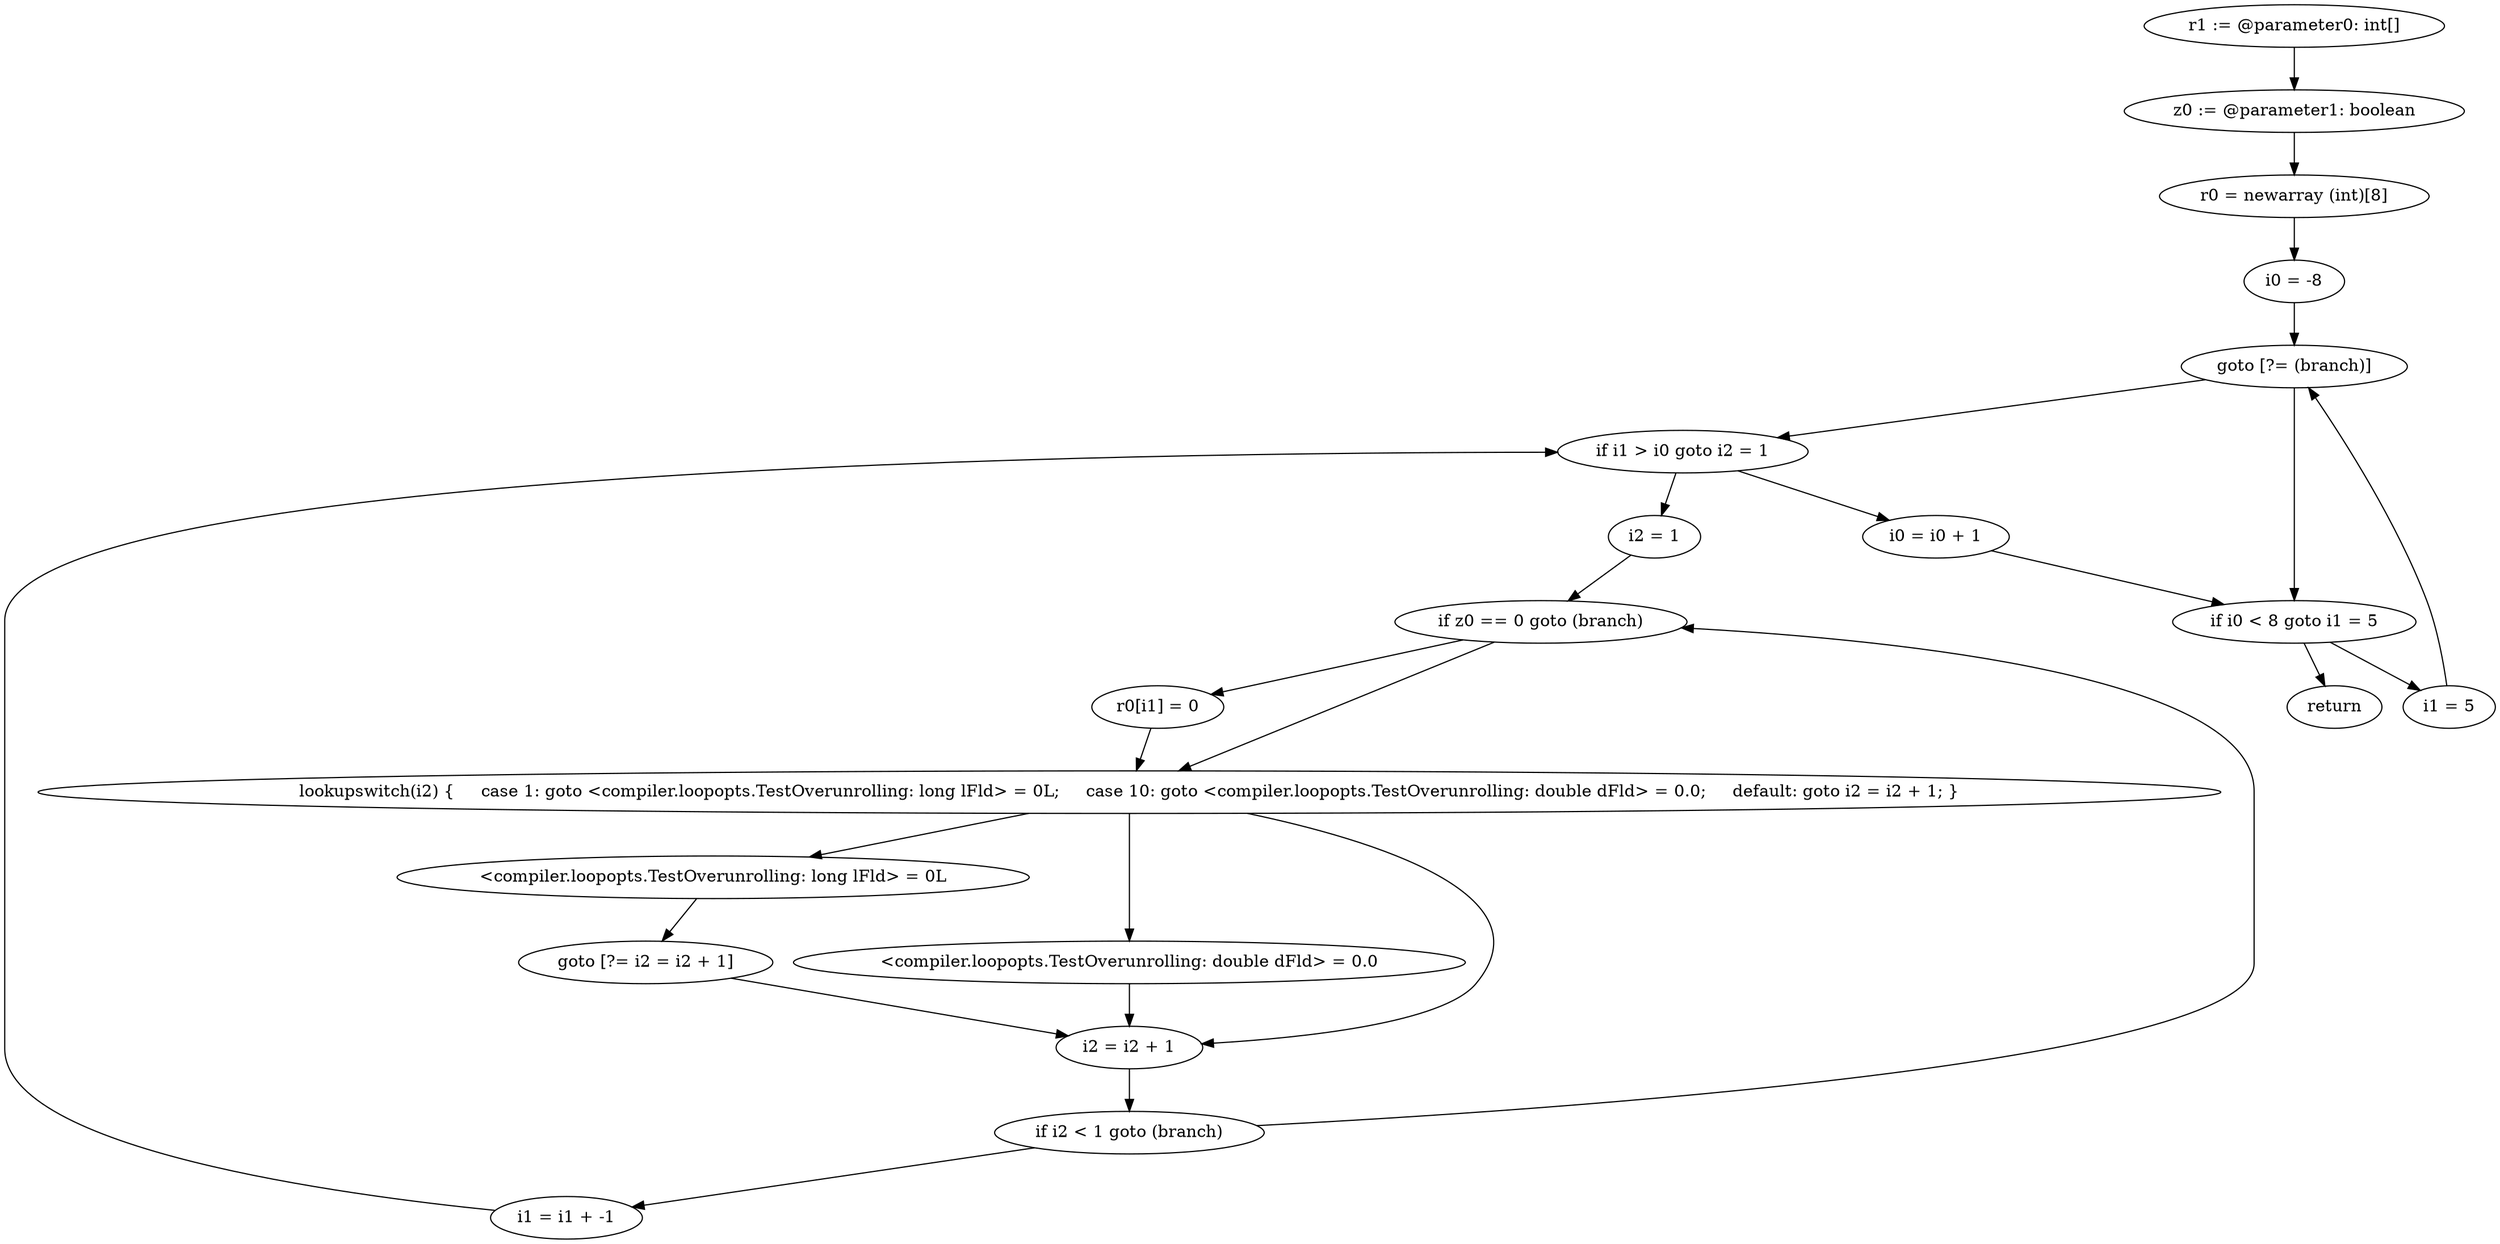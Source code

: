 digraph "unitGraph" {
    "r1 := @parameter0: int[]"
    "z0 := @parameter1: boolean"
    "r0 = newarray (int)[8]"
    "i0 = -8"
    "goto [?= (branch)]"
    "i1 = 5"
    "i2 = 1"
    "if z0 == 0 goto (branch)"
    "r0[i1] = 0"
    "lookupswitch(i2) {     case 1: goto <compiler.loopopts.TestOverunrolling: long lFld> = 0L;     case 10: goto <compiler.loopopts.TestOverunrolling: double dFld> = 0.0;     default: goto i2 = i2 + 1; }"
    "<compiler.loopopts.TestOverunrolling: long lFld> = 0L"
    "goto [?= i2 = i2 + 1]"
    "<compiler.loopopts.TestOverunrolling: double dFld> = 0.0"
    "i2 = i2 + 1"
    "if i2 < 1 goto (branch)"
    "i1 = i1 + -1"
    "if i1 > i0 goto i2 = 1"
    "i0 = i0 + 1"
    "if i0 < 8 goto i1 = 5"
    "return"
    "r1 := @parameter0: int[]"->"z0 := @parameter1: boolean";
    "z0 := @parameter1: boolean"->"r0 = newarray (int)[8]";
    "r0 = newarray (int)[8]"->"i0 = -8";
    "i0 = -8"->"goto [?= (branch)]";
    "goto [?= (branch)]"->"if i0 < 8 goto i1 = 5";
    "i1 = 5"->"goto [?= (branch)]";
    "goto [?= (branch)]"->"if i1 > i0 goto i2 = 1";
    "i2 = 1"->"if z0 == 0 goto (branch)";
    "if z0 == 0 goto (branch)"->"r0[i1] = 0";
    "if z0 == 0 goto (branch)"->"lookupswitch(i2) {     case 1: goto <compiler.loopopts.TestOverunrolling: long lFld> = 0L;     case 10: goto <compiler.loopopts.TestOverunrolling: double dFld> = 0.0;     default: goto i2 = i2 + 1; }";
    "r0[i1] = 0"->"lookupswitch(i2) {     case 1: goto <compiler.loopopts.TestOverunrolling: long lFld> = 0L;     case 10: goto <compiler.loopopts.TestOverunrolling: double dFld> = 0.0;     default: goto i2 = i2 + 1; }";
    "lookupswitch(i2) {     case 1: goto <compiler.loopopts.TestOverunrolling: long lFld> = 0L;     case 10: goto <compiler.loopopts.TestOverunrolling: double dFld> = 0.0;     default: goto i2 = i2 + 1; }"->"<compiler.loopopts.TestOverunrolling: long lFld> = 0L";
    "lookupswitch(i2) {     case 1: goto <compiler.loopopts.TestOverunrolling: long lFld> = 0L;     case 10: goto <compiler.loopopts.TestOverunrolling: double dFld> = 0.0;     default: goto i2 = i2 + 1; }"->"<compiler.loopopts.TestOverunrolling: double dFld> = 0.0";
    "lookupswitch(i2) {     case 1: goto <compiler.loopopts.TestOverunrolling: long lFld> = 0L;     case 10: goto <compiler.loopopts.TestOverunrolling: double dFld> = 0.0;     default: goto i2 = i2 + 1; }"->"i2 = i2 + 1";
    "<compiler.loopopts.TestOverunrolling: long lFld> = 0L"->"goto [?= i2 = i2 + 1]";
    "goto [?= i2 = i2 + 1]"->"i2 = i2 + 1";
    "<compiler.loopopts.TestOverunrolling: double dFld> = 0.0"->"i2 = i2 + 1";
    "i2 = i2 + 1"->"if i2 < 1 goto (branch)";
    "if i2 < 1 goto (branch)"->"i1 = i1 + -1";
    "if i2 < 1 goto (branch)"->"if z0 == 0 goto (branch)";
    "i1 = i1 + -1"->"if i1 > i0 goto i2 = 1";
    "if i1 > i0 goto i2 = 1"->"i0 = i0 + 1";
    "if i1 > i0 goto i2 = 1"->"i2 = 1";
    "i0 = i0 + 1"->"if i0 < 8 goto i1 = 5";
    "if i0 < 8 goto i1 = 5"->"return";
    "if i0 < 8 goto i1 = 5"->"i1 = 5";
}
